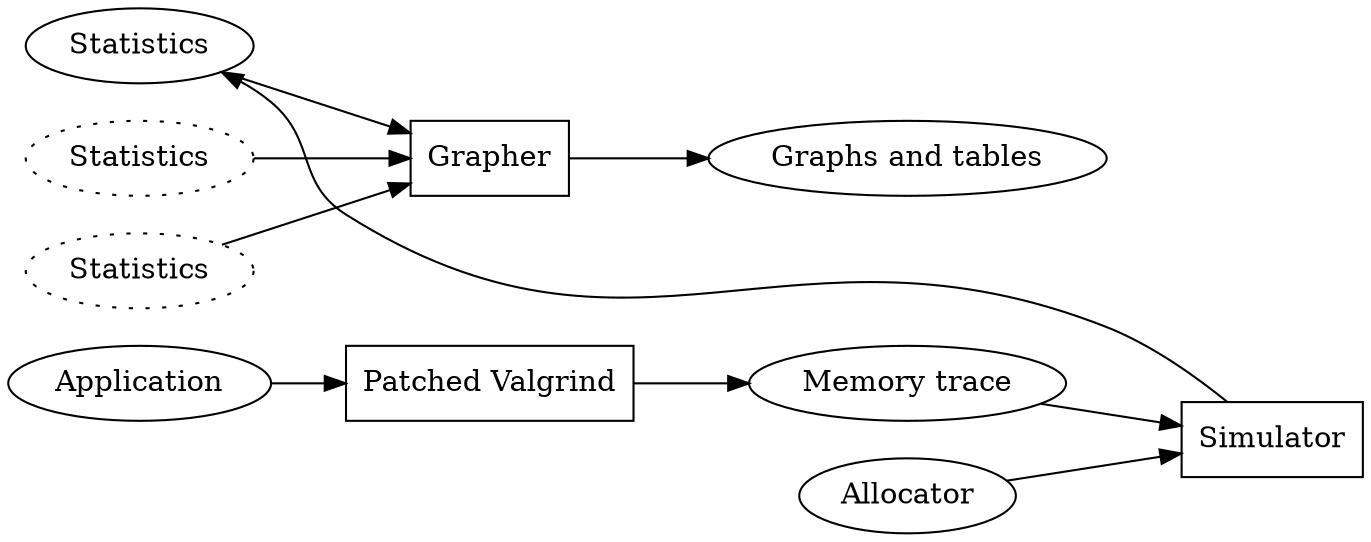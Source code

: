 digraph before {

    /* 

    fs [label="<f1> F1|<f2> F2|<f3> F3"];
    xs [label="<x1> L1|<x2> L2"];
    us [label="<u1> U1|<u2> U2"];
    us3 [label="<u3> (too large) U3"];
    fs2 [label="<f6> F6"];
    as [label="<a> Rest"];

    fs -> xs -> us3 -> fs2;// -> as;

    {rank=same; fs xs us us3 fs2 as}
    */

    rankdir = LR;


    subgraph stats {
        grapher [label="Grapher", shape=box];
        allocstats [label="Statistics"];
        allocstats1 [label="Statistics", style=dotted];
        allocstats1 -> grapher;
        allocstats -> grapher;
        allocstats2 [label="Statistics", style=dotted];
        allocstats2 -> grapher;
        grapher -> results;
        results [label="Graphs and tables"];
    }

    simulator -> allocstats [constraint=false];

    subgraph simulator {
        valgrind [shape=box, label = "Patched Valgrind"];
        simulator [shape=box, label="Simulator"];
        application [label="Application"];
        memtrace [label="Memory trace"];
        allocator [label="Allocator"];

        application -> valgrind;

        valgrind -> memtrace;

        memtrace -> simulator;
        allocator -> simulator;
    }
}

